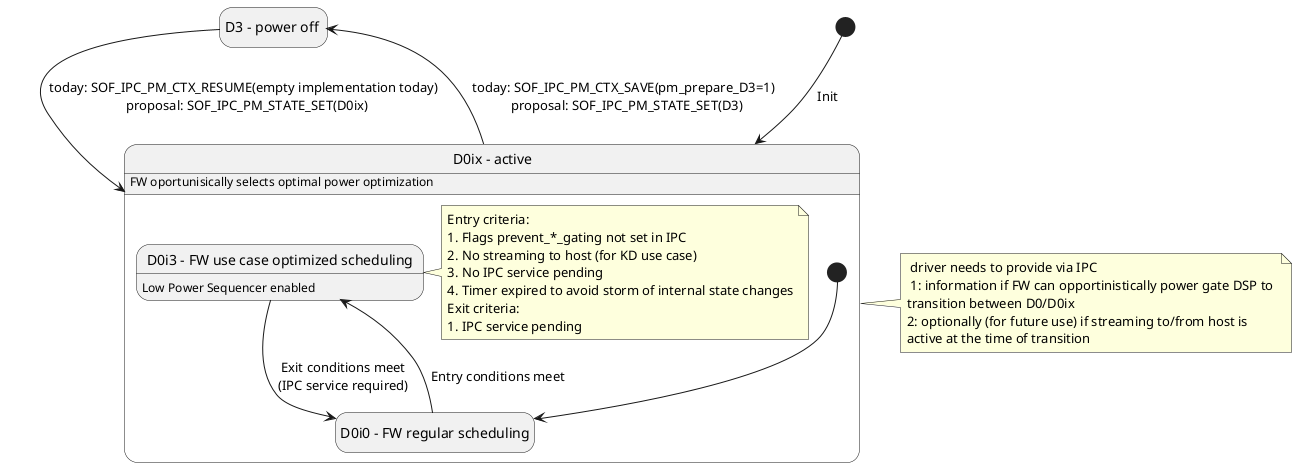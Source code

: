 @startuml
hide empty description
state "D3 - power off " as D3 
state "D0ix - active" as D0ix {
	D0ix : FW oportunisically selects optimal power optimization
		state "D0i0 - FW regular scheduling" as FW_D0 
		[*] --> FW_D0
	FW_D0 --> FW_D0ix : Entry conditions meet
	note right of FW_D0ix
	Entry criteria: 
	1. Flags prevent_*_gating not set in IPC
	2. No streaming to host (for KD use case)
	3. No IPC service pending
	4. Timer expired to avoid storm of internal state changes
	Exit criteria:
	1. IPC service pending
	end note
	FW_D0ix --> FW_D0 : Exit conditions meet\n(IPC service required)
	state "D0i3 - FW use case optimized scheduling" as FW_D0ix {
	FW_D0ix : Low Power Sequencer enabled
	}
}

[*] --> D0ix: Init
D0ix --> D3 : today: SOF_IPC_PM_CTX_SAVE(pm_prepare_D3=1) \n proposal: SOF_IPC_PM_STATE_SET(D3)
D3 -> D0ix : today: SOF_IPC_PM_CTX_RESUME(empty implementation today) \n proposal: SOF_IPC_PM_STATE_SET(D0ix)
note right of D0ix
  driver needs to provide via IPC 
  1: information if FW can opportinistically power gate DSP to 
	transition between D0/D0ix 
	2: optionally (for future use) if streaming to/from host is 
	active at the time of transition
end note

@enduml